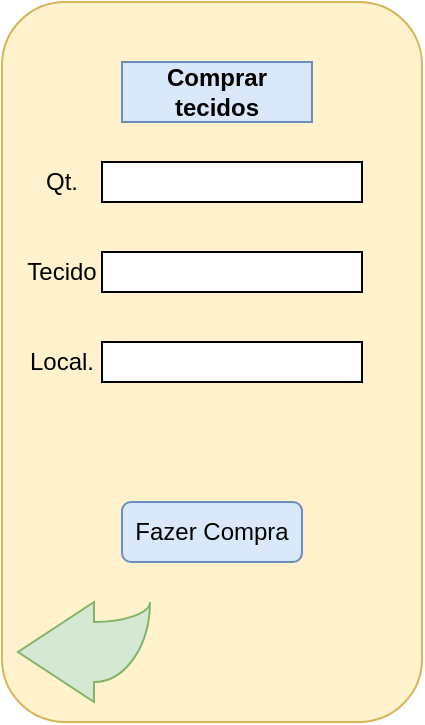 <mxfile version="24.5.2" type="device">
  <diagram name="Página-1" id="yh_Tgjfbvf3FuWqwP54b">
    <mxGraphModel dx="1434" dy="782" grid="1" gridSize="10" guides="1" tooltips="1" connect="1" arrows="1" fold="1" page="1" pageScale="1" pageWidth="827" pageHeight="1169" math="0" shadow="0">
      <root>
        <mxCell id="0" />
        <mxCell id="1" parent="0" />
        <mxCell id="zvYoB5sEEz_D_zfn2bWr-1" value="" style="rounded=1;whiteSpace=wrap;html=1;movable=1;resizable=1;rotatable=1;deletable=1;editable=1;locked=0;connectable=1;fillColor=#fff2cc;strokeColor=#d6b656;" vertex="1" parent="1">
          <mxGeometry x="350" y="320" width="210" height="360" as="geometry" />
        </mxCell>
        <mxCell id="zvYoB5sEEz_D_zfn2bWr-2" value="&lt;b&gt;Comprar tecidos&lt;/b&gt;" style="text;html=1;align=center;verticalAlign=middle;whiteSpace=wrap;rounded=0;fillColor=#dae8fc;strokeColor=#6c8ebf;" vertex="1" parent="1">
          <mxGeometry x="410" y="350" width="95" height="30" as="geometry" />
        </mxCell>
        <mxCell id="zvYoB5sEEz_D_zfn2bWr-3" value="" style="rounded=0;whiteSpace=wrap;html=1;" vertex="1" parent="1">
          <mxGeometry x="400" y="400" width="130" height="20" as="geometry" />
        </mxCell>
        <mxCell id="zvYoB5sEEz_D_zfn2bWr-4" value="Qt." style="text;html=1;align=center;verticalAlign=middle;whiteSpace=wrap;rounded=0;" vertex="1" parent="1">
          <mxGeometry x="350" y="395" width="60" height="30" as="geometry" />
        </mxCell>
        <mxCell id="zvYoB5sEEz_D_zfn2bWr-5" value="" style="rounded=0;whiteSpace=wrap;html=1;" vertex="1" parent="1">
          <mxGeometry x="400" y="445" width="130" height="20" as="geometry" />
        </mxCell>
        <mxCell id="zvYoB5sEEz_D_zfn2bWr-6" value="Tecido" style="text;html=1;align=center;verticalAlign=middle;whiteSpace=wrap;rounded=0;" vertex="1" parent="1">
          <mxGeometry x="350" y="440" width="60" height="30" as="geometry" />
        </mxCell>
        <mxCell id="zvYoB5sEEz_D_zfn2bWr-7" value="" style="rounded=0;whiteSpace=wrap;html=1;" vertex="1" parent="1">
          <mxGeometry x="400" y="490" width="130" height="20" as="geometry" />
        </mxCell>
        <mxCell id="zvYoB5sEEz_D_zfn2bWr-8" value="Local." style="text;html=1;align=center;verticalAlign=middle;whiteSpace=wrap;rounded=0;" vertex="1" parent="1">
          <mxGeometry x="350" y="485" width="60" height="30" as="geometry" />
        </mxCell>
        <mxCell id="zvYoB5sEEz_D_zfn2bWr-9" value="Fazer Compra" style="rounded=1;whiteSpace=wrap;html=1;fillColor=#dae8fc;strokeColor=#6c8ebf;" vertex="1" parent="1">
          <mxGeometry x="410" y="570" width="90" height="30" as="geometry" />
        </mxCell>
        <mxCell id="zvYoB5sEEz_D_zfn2bWr-11" value="" style="html=1;shadow=0;dashed=0;align=center;verticalAlign=middle;shape=mxgraph.arrows2.jumpInArrow;dy=15;dx=38;arrowHead=55;rotation=-180;fillColor=#d5e8d4;strokeColor=#82b366;" vertex="1" parent="1">
          <mxGeometry x="358" y="620" width="66" height="50" as="geometry" />
        </mxCell>
      </root>
    </mxGraphModel>
  </diagram>
</mxfile>
